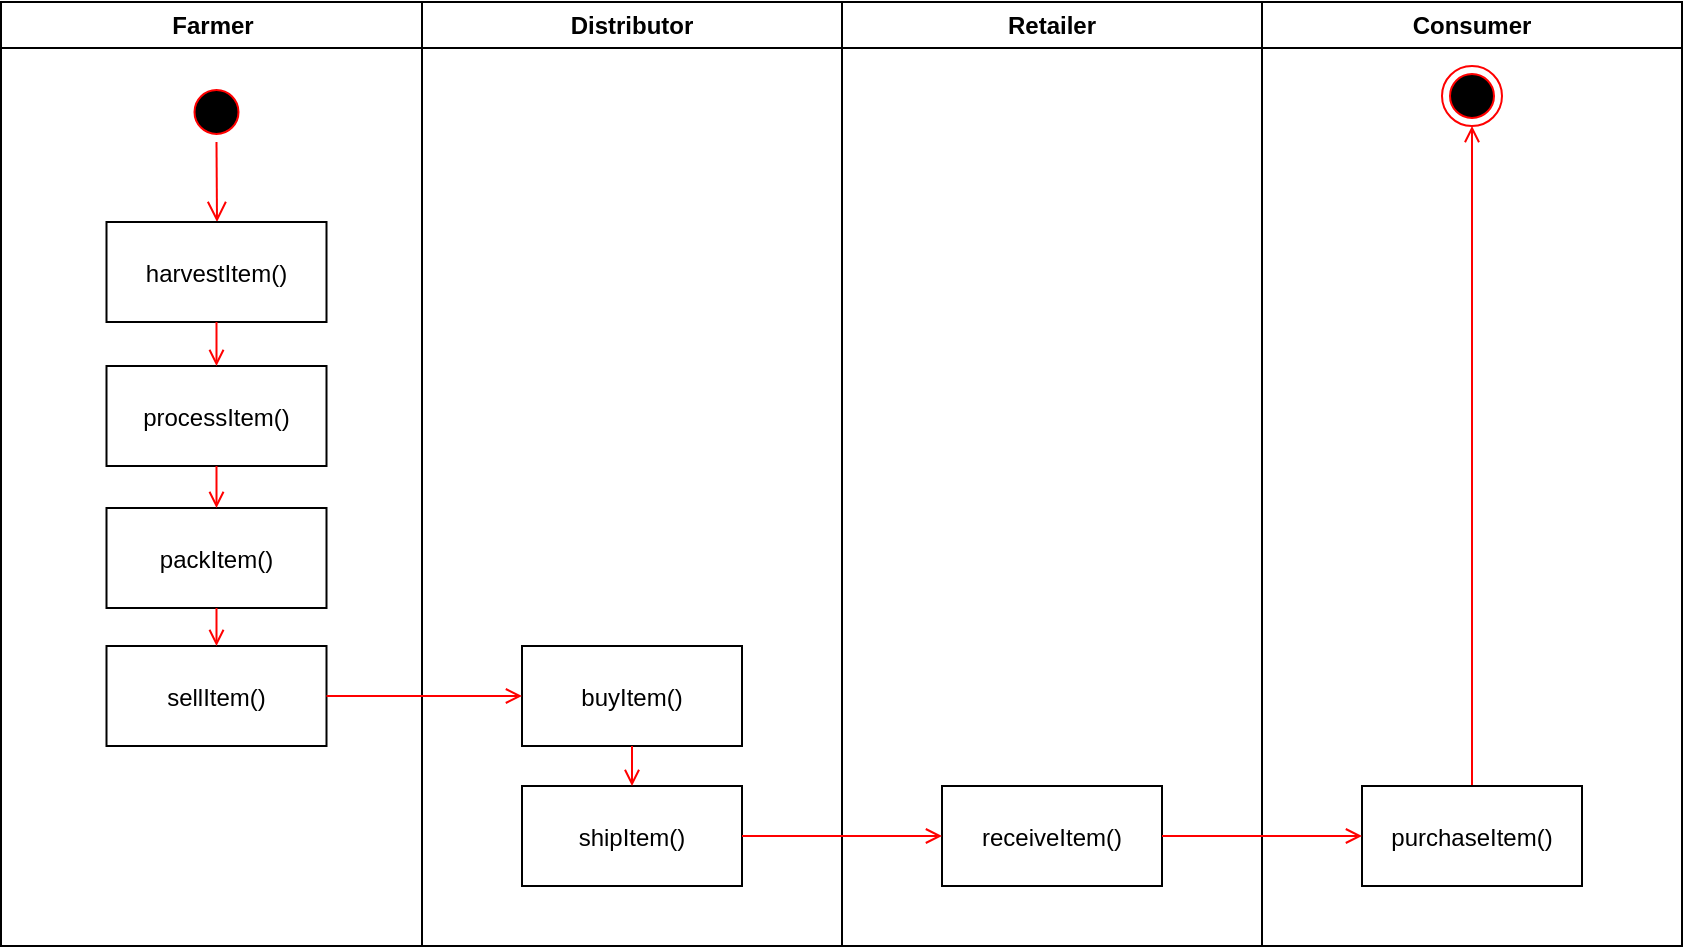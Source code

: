 <mxfile version="13.6.9" type="github">
  <diagram name="Page-1" id="e7e014a7-5840-1c2e-5031-d8a46d1fe8dd">
    <mxGraphModel dx="1247" dy="872" grid="1" gridSize="10" guides="1" tooltips="1" connect="1" arrows="1" fold="1" page="1" pageScale="1" pageWidth="1169" pageHeight="826" background="#ffffff" math="0" shadow="0">
      <root>
        <mxCell id="0" />
        <mxCell id="1" parent="0" />
        <mxCell id="2" value="Farmer" style="swimlane;whiteSpace=wrap" parent="1" vertex="1">
          <mxGeometry x="159.5" y="128" width="210.5" height="472" as="geometry" />
        </mxCell>
        <mxCell id="5" value="" style="ellipse;shape=startState;fillColor=#000000;strokeColor=#ff0000;" parent="2" vertex="1">
          <mxGeometry x="92.75" y="40" width="30" height="30" as="geometry" />
        </mxCell>
        <mxCell id="6" value="" style="edgeStyle=elbowEdgeStyle;elbow=horizontal;verticalAlign=bottom;endArrow=open;endSize=8;strokeColor=#FF0000;endFill=1;rounded=0;exitX=0.5;exitY=1;exitDx=0;exitDy=0;" parent="2" source="5" target="7" edge="1">
          <mxGeometry x="92.75" y="40" as="geometry">
            <mxPoint x="107.75" y="110" as="targetPoint" />
            <mxPoint x="107.5" y="72" as="sourcePoint" />
          </mxGeometry>
        </mxCell>
        <mxCell id="7" value="harvestItem()" style="" parent="2" vertex="1">
          <mxGeometry x="52.75" y="110" width="110" height="50" as="geometry" />
        </mxCell>
        <mxCell id="8" value="processItem()" style="" parent="2" vertex="1">
          <mxGeometry x="52.75" y="182" width="110" height="50" as="geometry" />
        </mxCell>
        <mxCell id="9" value="" style="endArrow=open;strokeColor=#FF0000;endFill=1;rounded=0" parent="2" source="7" target="8" edge="1">
          <mxGeometry relative="1" as="geometry" />
        </mxCell>
        <mxCell id="10" value="packItem()" style="" parent="2" vertex="1">
          <mxGeometry x="52.75" y="253" width="110" height="50" as="geometry" />
        </mxCell>
        <mxCell id="11" value="" style="endArrow=open;strokeColor=#FF0000;endFill=1;rounded=0" parent="2" source="8" target="10" edge="1">
          <mxGeometry relative="1" as="geometry" />
        </mxCell>
        <mxCell id="icNnoyYbKOANTtmGO7Qn-47" value="sellItem()" style="" vertex="1" parent="2">
          <mxGeometry x="52.75" y="322" width="110" height="50" as="geometry" />
        </mxCell>
        <mxCell id="icNnoyYbKOANTtmGO7Qn-52" value="" style="endArrow=open;strokeColor=#FF0000;endFill=1;rounded=0;entryX=0.5;entryY=0;entryDx=0;entryDy=0;exitX=0.5;exitY=1;exitDx=0;exitDy=0;" edge="1" parent="2" source="10" target="icNnoyYbKOANTtmGO7Qn-47">
          <mxGeometry relative="1" as="geometry">
            <mxPoint x="117.75" y="242" as="sourcePoint" />
            <mxPoint x="117.75" y="263" as="targetPoint" />
          </mxGeometry>
        </mxCell>
        <mxCell id="4" value="Retailer" style="swimlane;whiteSpace=wrap" parent="1" vertex="1">
          <mxGeometry x="580" y="128" width="210" height="472" as="geometry" />
        </mxCell>
        <mxCell id="icNnoyYbKOANTtmGO7Qn-50" value="receiveItem()" style="" vertex="1" parent="4">
          <mxGeometry x="50" y="392" width="110" height="50" as="geometry" />
        </mxCell>
        <mxCell id="icNnoyYbKOANTtmGO7Qn-41" value="Consumer" style="swimlane;whiteSpace=wrap" vertex="1" parent="1">
          <mxGeometry x="790" y="128" width="210" height="472" as="geometry" />
        </mxCell>
        <mxCell id="icNnoyYbKOANTtmGO7Qn-45" value="" style="ellipse;shape=endState;fillColor=#000000;strokeColor=#ff0000" vertex="1" parent="icNnoyYbKOANTtmGO7Qn-41">
          <mxGeometry x="90" y="32" width="30" height="30" as="geometry" />
        </mxCell>
        <mxCell id="icNnoyYbKOANTtmGO7Qn-46" value="" style="endArrow=open;strokeColor=#FF0000;endFill=1;rounded=0;exitX=0.5;exitY=0;exitDx=0;exitDy=0;" edge="1" parent="icNnoyYbKOANTtmGO7Qn-41" source="icNnoyYbKOANTtmGO7Qn-51" target="icNnoyYbKOANTtmGO7Qn-45">
          <mxGeometry relative="1" as="geometry">
            <mxPoint x="105" y="372" as="sourcePoint" />
          </mxGeometry>
        </mxCell>
        <mxCell id="icNnoyYbKOANTtmGO7Qn-51" value="purchaseItem()" style="" vertex="1" parent="icNnoyYbKOANTtmGO7Qn-41">
          <mxGeometry x="50" y="392" width="110" height="50" as="geometry" />
        </mxCell>
        <mxCell id="3" value="Distributor" style="swimlane;whiteSpace=wrap" parent="1" vertex="1">
          <mxGeometry x="370" y="128" width="210" height="472" as="geometry" />
        </mxCell>
        <mxCell id="icNnoyYbKOANTtmGO7Qn-48" value="buyItem()" style="" vertex="1" parent="3">
          <mxGeometry x="50" y="322" width="110" height="50" as="geometry" />
        </mxCell>
        <mxCell id="icNnoyYbKOANTtmGO7Qn-49" value="shipItem()" style="" vertex="1" parent="3">
          <mxGeometry x="50" y="392" width="110" height="50" as="geometry" />
        </mxCell>
        <mxCell id="icNnoyYbKOANTtmGO7Qn-54" value="" style="endArrow=open;strokeColor=#FF0000;endFill=1;rounded=0;entryX=0.5;entryY=0;entryDx=0;entryDy=0;exitX=0.5;exitY=1;exitDx=0;exitDy=0;" edge="1" parent="3" source="icNnoyYbKOANTtmGO7Qn-48" target="icNnoyYbKOANTtmGO7Qn-49">
          <mxGeometry relative="1" as="geometry">
            <mxPoint x="-37.75" y="357" as="sourcePoint" />
            <mxPoint x="60" y="357" as="targetPoint" />
          </mxGeometry>
        </mxCell>
        <mxCell id="icNnoyYbKOANTtmGO7Qn-53" value="" style="endArrow=open;strokeColor=#FF0000;endFill=1;rounded=0;entryX=0;entryY=0.5;entryDx=0;entryDy=0;exitX=1;exitY=0.5;exitDx=0;exitDy=0;" edge="1" parent="1" source="icNnoyYbKOANTtmGO7Qn-47" target="icNnoyYbKOANTtmGO7Qn-48">
          <mxGeometry relative="1" as="geometry">
            <mxPoint x="277.25" y="441" as="sourcePoint" />
            <mxPoint x="277.25" y="460" as="targetPoint" />
          </mxGeometry>
        </mxCell>
        <mxCell id="icNnoyYbKOANTtmGO7Qn-55" value="" style="endArrow=open;strokeColor=#FF0000;endFill=1;rounded=0;entryX=0;entryY=0.5;entryDx=0;entryDy=0;exitX=1;exitY=0.5;exitDx=0;exitDy=0;" edge="1" parent="1" source="icNnoyYbKOANTtmGO7Qn-49" target="icNnoyYbKOANTtmGO7Qn-50">
          <mxGeometry relative="1" as="geometry">
            <mxPoint x="485" y="510" as="sourcePoint" />
            <mxPoint x="485" y="530" as="targetPoint" />
          </mxGeometry>
        </mxCell>
        <mxCell id="icNnoyYbKOANTtmGO7Qn-56" value="" style="endArrow=open;strokeColor=#FF0000;endFill=1;rounded=0;entryX=0;entryY=0.5;entryDx=0;entryDy=0;exitX=1;exitY=0.5;exitDx=0;exitDy=0;" edge="1" parent="1" source="icNnoyYbKOANTtmGO7Qn-50" target="icNnoyYbKOANTtmGO7Qn-51">
          <mxGeometry relative="1" as="geometry">
            <mxPoint x="760" y="545" as="sourcePoint" />
            <mxPoint x="830" y="545" as="targetPoint" />
          </mxGeometry>
        </mxCell>
      </root>
    </mxGraphModel>
  </diagram>
</mxfile>
